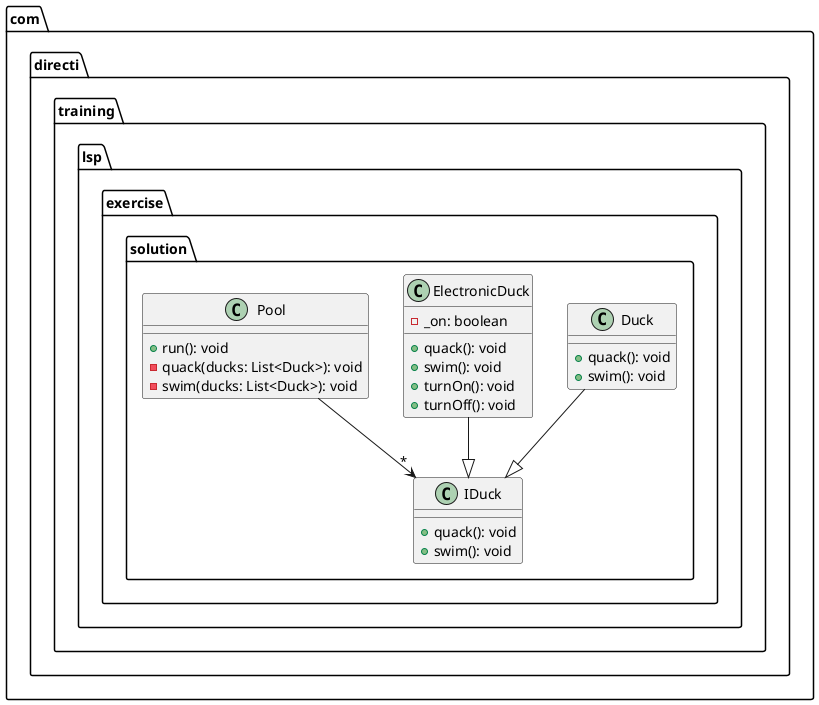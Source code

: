 
@startuml

' NOTE: almost the same as the old one

package "com.directi.training.lsp.exercise.solution" {


    class IDuck {
        +quack(): void
        +swim(): void
    }

    class Duck {
        +quack(): void
        +swim(): void
    }

    class ElectronicDuck {
        -_on: boolean
        +quack(): void
        +swim(): void
        +turnOn(): void
        +turnOff(): void
    }

   class Pool {
        +run(): void
        -quack(ducks: List<Duck>): void
        -swim(ducks: List<Duck>): void
    }

    ElectronicDuck --|> IDuck
    Duck --|> IDuck
    Pool --> "*" IDuck

}
@enduml

